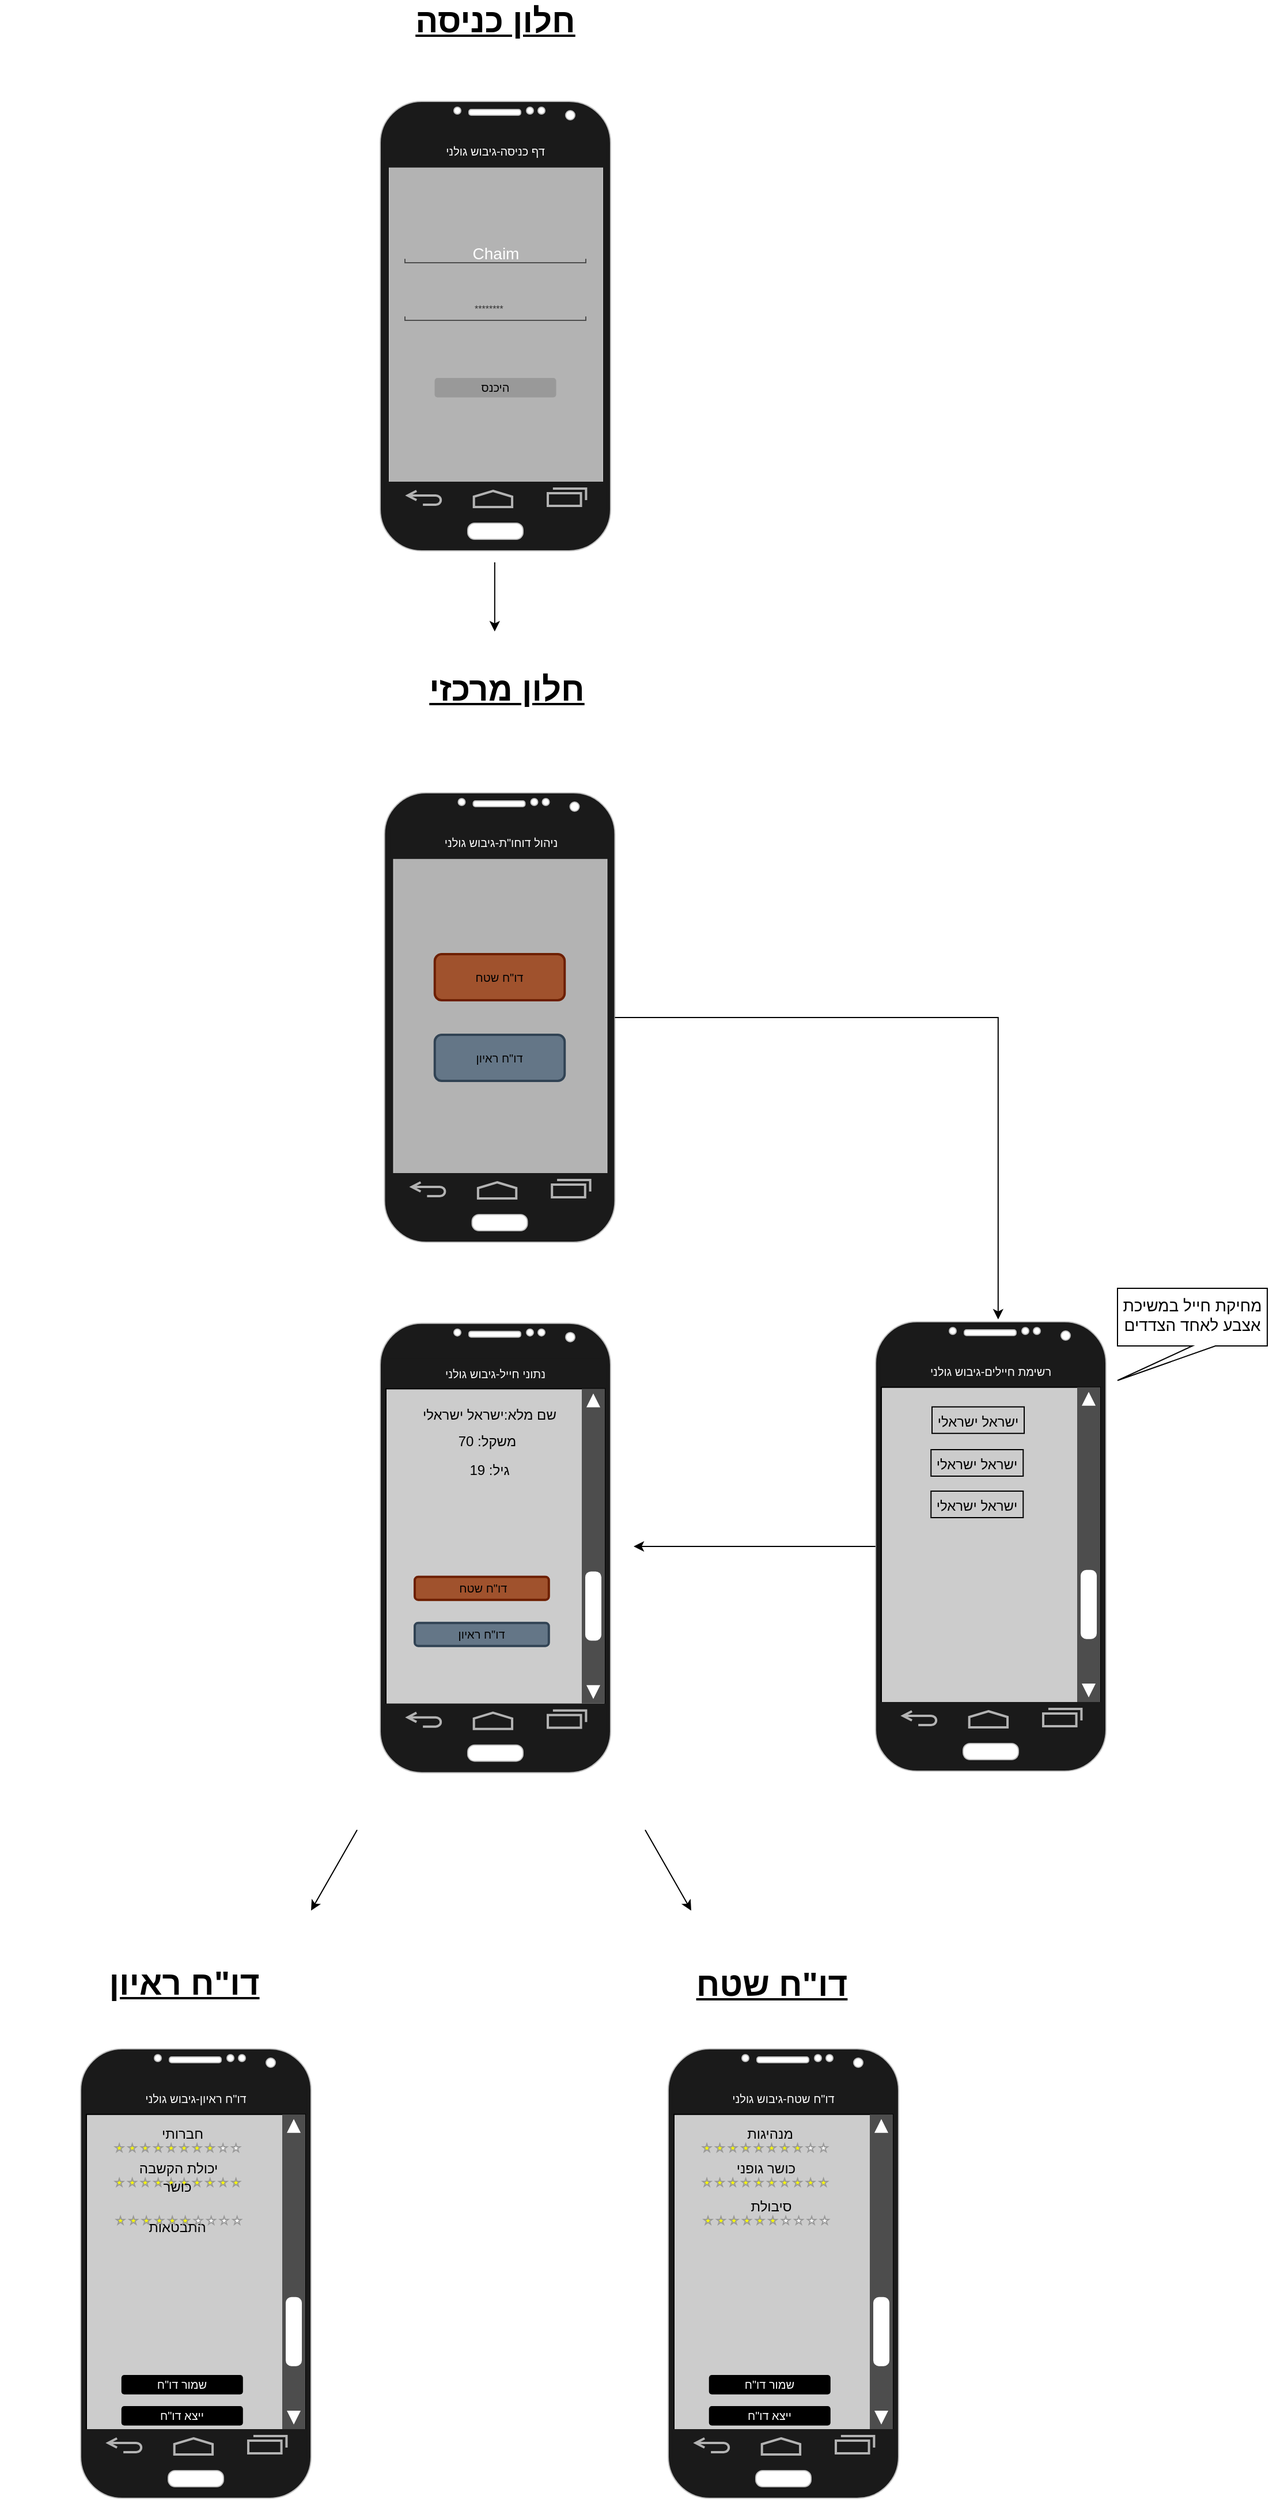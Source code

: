 <mxfile version="13.8.0" type="github">
  <diagram id="GwU3gwyOJ-P_wgo4JuNJ" name="Page-1">
    <mxGraphModel dx="813" dy="470" grid="1" gridSize="10" guides="1" tooltips="1" connect="1" arrows="1" fold="1" page="1" pageScale="1" pageWidth="827" pageHeight="1169" math="0" shadow="0">
      <root>
        <mxCell id="0" />
        <mxCell id="1" parent="0" />
        <mxCell id="_XJdXQDjK6ybq_Vrd5E6-2" value="חלון כניסה" style="text;html=1;strokeColor=none;fillColor=none;align=center;verticalAlign=middle;whiteSpace=wrap;rounded=0;fontSize=29;fontStyle=5" parent="1" vertex="1">
          <mxGeometry x="280" y="30" width="320" height="20" as="geometry" />
        </mxCell>
        <mxCell id="_XJdXQDjK6ybq_Vrd5E6-8" value="" style="group;" parent="1" vertex="1" connectable="0">
          <mxGeometry x="340" y="110" width="200" height="390" as="geometry" />
        </mxCell>
        <mxCell id="_XJdXQDjK6ybq_Vrd5E6-51" value="" style="rounded=0;whiteSpace=wrap;html=1;strokeColor=#000000;fontSize=29;fontColor=#CCCCCC;fillColor=#B3B3B3;" parent="_XJdXQDjK6ybq_Vrd5E6-8" vertex="1">
          <mxGeometry x="3.9" y="50" width="190" height="280.88" as="geometry" />
        </mxCell>
        <mxCell id="_XJdXQDjK6ybq_Vrd5E6-1" value="" style="verticalLabelPosition=bottom;verticalAlign=top;html=1;shadow=0;dashed=0;strokeWidth=1;shape=mxgraph.android.phone2;strokeColor=#c0c0c0;fillColor=#1A1A1A;" parent="_XJdXQDjK6ybq_Vrd5E6-8" vertex="1">
          <mxGeometry width="200" height="390" as="geometry" />
        </mxCell>
        <mxCell id="_XJdXQDjK6ybq_Vrd5E6-3" value="&lt;font color=&quot;#000000&quot;&gt;היכנס&lt;/font&gt;" style="rounded=1;html=1;shadow=0;dashed=0;whiteSpace=wrap;fontSize=10;fillColor=#999999;align=center;strokeWidth=2;fontColor=#CCCCCC;strokeColor=none;" parent="_XJdXQDjK6ybq_Vrd5E6-8" vertex="1">
          <mxGeometry x="47.25" y="240" width="105.5" height="16.88" as="geometry" />
        </mxCell>
        <mxCell id="_XJdXQDjK6ybq_Vrd5E6-6" value="&lt;span style=&quot;font-size: 14px&quot;&gt;Chaim&lt;/span&gt;" style="strokeWidth=1;html=1;shadow=0;dashed=0;shape=mxgraph.android.textfield;align=center;strokeColor=#4D4D4D;pointerEvents=1;fillColor=#1A1A1A;fontSize=29;labelPosition=center;verticalLabelPosition=middle;verticalAlign=middle;horizontal=1;spacing=2;spacingLeft=-1;spacingBottom=6;fontColor=#FFFFFF;" parent="_XJdXQDjK6ybq_Vrd5E6-8" vertex="1">
          <mxGeometry x="21.5" y="120" width="157" height="20" as="geometry" />
        </mxCell>
        <mxCell id="_XJdXQDjK6ybq_Vrd5E6-7" value="&lt;font style=&quot;font-size: 14px&quot;&gt;&lt;br&gt;&lt;/font&gt;" style="strokeWidth=1;html=1;shadow=0;dashed=0;shape=mxgraph.android.textfield;align=center;strokeColor=#4D4D4D;pointerEvents=1;fillColor=#1A1A1A;fontSize=29;labelPosition=center;verticalLabelPosition=middle;verticalAlign=middle;horizontal=1;spacing=2;spacingLeft=-1;spacingBottom=6;fontColor=#FFFFFF;" parent="_XJdXQDjK6ybq_Vrd5E6-8" vertex="1">
          <mxGeometry x="21.5" y="170" width="157" height="20" as="geometry" />
        </mxCell>
        <mxCell id="_XJdXQDjK6ybq_Vrd5E6-22" value="דף כניסה-גיבוש גולני" style="whiteSpace=wrap;html=1;shadow=0;dashed=0;fontSize=10;align=center;fillColor=#1A1A1A;strokeColor=#1A1A1A;fontColor=#FFFFFF;" parent="_XJdXQDjK6ybq_Vrd5E6-8" vertex="1">
          <mxGeometry x="3.9" y="30" width="192.2" height="26.88" as="geometry" />
        </mxCell>
        <mxCell id="_XJdXQDjK6ybq_Vrd5E6-24" value="" style="verticalLabelPosition=bottom;verticalAlign=top;html=1;shadow=0;dashed=0;strokeWidth=2;shape=mxgraph.android.navigation_bar_1;fillColor=#1A1A1A;fontSize=29;strokeColor=#B3B3B3;" parent="_XJdXQDjK6ybq_Vrd5E6-8" vertex="1">
          <mxGeometry x="3.9" y="330" width="192.5" height="30" as="geometry" />
        </mxCell>
        <mxCell id="0CA6CwU94SbijW8DZjsA-110" value="********" style="strokeWidth=1;html=1;shadow=0;dashed=0;shape=mxgraph.ios.iTextInput;align=left;buttonText=;fontSize=8;labelBackgroundColor=none;sketch=0;fontColor=#333333;fillColor=none;strokeColor=none;" parent="_XJdXQDjK6ybq_Vrd5E6-8" vertex="1">
          <mxGeometry x="80" y="172.5" width="50" height="15" as="geometry" />
        </mxCell>
        <mxCell id="_XJdXQDjK6ybq_Vrd5E6-14" value="חלון מרכזי" style="text;html=1;strokeColor=none;fillColor=none;align=center;verticalAlign=middle;whiteSpace=wrap;rounded=0;fontSize=29;fontStyle=5" parent="1" vertex="1">
          <mxGeometry x="290" y="610" width="320" height="20" as="geometry" />
        </mxCell>
        <mxCell id="_XJdXQDjK6ybq_Vrd5E6-27" value="" style="endArrow=classic;html=1;fontSize=29;fontColor=#CCCCCC;" parent="1" edge="1">
          <mxGeometry width="50" height="50" relative="1" as="geometry">
            <mxPoint x="439.41" y="510" as="sourcePoint" />
            <mxPoint x="439.41" y="570" as="targetPoint" />
          </mxGeometry>
        </mxCell>
        <mxCell id="_XJdXQDjK6ybq_Vrd5E6-47" value="דו&quot;ח שטח" style="text;html=1;strokeColor=none;fillColor=none;align=center;verticalAlign=middle;whiteSpace=wrap;rounded=0;fontSize=29;fontStyle=5" parent="1" vertex="1">
          <mxGeometry x="520" y="1734" width="320" height="20" as="geometry" />
        </mxCell>
        <mxCell id="_XJdXQDjK6ybq_Vrd5E6-48" value="דו&quot;ח ראיון" style="text;html=1;strokeColor=none;fillColor=none;align=center;verticalAlign=middle;whiteSpace=wrap;rounded=0;fontSize=29;fontStyle=5" parent="1" vertex="1">
          <mxGeometry x="10" y="1733" width="320" height="20" as="geometry" />
        </mxCell>
        <mxCell id="_XJdXQDjK6ybq_Vrd5E6-50" value="" style="endArrow=classic;html=1;fontSize=29;fontColor=#CCCCCC;" parent="1" edge="1">
          <mxGeometry width="50" height="50" relative="1" as="geometry">
            <mxPoint x="320" y="1610" as="sourcePoint" />
            <mxPoint x="280" y="1680" as="targetPoint" />
          </mxGeometry>
        </mxCell>
        <mxCell id="_XJdXQDjK6ybq_Vrd5E6-9" value="" style="group" parent="1" vertex="1" connectable="0">
          <mxGeometry x="343.75" y="710" width="200" height="390" as="geometry" />
        </mxCell>
        <mxCell id="_XJdXQDjK6ybq_Vrd5E6-52" value="" style="rounded=0;whiteSpace=wrap;html=1;strokeColor=#000000;fontSize=29;fontColor=#CCCCCC;fillColor=#B3B3B3;" parent="_XJdXQDjK6ybq_Vrd5E6-9" vertex="1">
          <mxGeometry x="5" y="54.56" width="190" height="280.88" as="geometry" />
        </mxCell>
        <mxCell id="_XJdXQDjK6ybq_Vrd5E6-29" value="" style="group" parent="_XJdXQDjK6ybq_Vrd5E6-9" vertex="1" connectable="0">
          <mxGeometry width="200" height="390" as="geometry" />
        </mxCell>
        <mxCell id="_XJdXQDjK6ybq_Vrd5E6-31" value="" style="group" parent="_XJdXQDjK6ybq_Vrd5E6-29" vertex="1" connectable="0">
          <mxGeometry width="200" height="390" as="geometry" />
        </mxCell>
        <mxCell id="_XJdXQDjK6ybq_Vrd5E6-10" value="" style="verticalLabelPosition=bottom;verticalAlign=top;html=1;shadow=0;dashed=0;strokeWidth=1;shape=mxgraph.android.phone2;strokeColor=#c0c0c0;fillColor=#1A1A1A;" parent="_XJdXQDjK6ybq_Vrd5E6-31" vertex="1">
          <mxGeometry width="200" height="390" as="geometry" />
        </mxCell>
        <mxCell id="_XJdXQDjK6ybq_Vrd5E6-28" value="ניהול דוחו&quot;ת-גיבוש גולני" style="whiteSpace=wrap;html=1;shadow=0;dashed=0;fontSize=10;align=center;fillColor=#1A1A1A;strokeColor=#1A1A1A;fontColor=#FFFFFF;" parent="_XJdXQDjK6ybq_Vrd5E6-31" vertex="1">
          <mxGeometry x="4.8" y="30" width="192.2" height="26.88" as="geometry" />
        </mxCell>
        <mxCell id="_XJdXQDjK6ybq_Vrd5E6-23" value="" style="verticalLabelPosition=bottom;verticalAlign=top;html=1;shadow=0;dashed=0;strokeWidth=2;shape=mxgraph.android.navigation_bar_1;fillColor=#1A1A1A;fontSize=29;strokeColor=#B3B3B3;" parent="_XJdXQDjK6ybq_Vrd5E6-31" vertex="1">
          <mxGeometry x="3.75" y="330" width="192.5" height="30" as="geometry" />
        </mxCell>
        <mxCell id="_XJdXQDjK6ybq_Vrd5E6-21" value="&lt;font color=&quot;#000000&quot;&gt;דו&quot;ח ראיון&lt;br&gt;&lt;/font&gt;" style="rounded=1;html=1;shadow=0;dashed=0;whiteSpace=wrap;fontSize=10;fillColor=#647687;align=center;strokeWidth=2;fontColor=#ffffff;strokeColor=#314354;" parent="_XJdXQDjK6ybq_Vrd5E6-9" vertex="1">
          <mxGeometry x="43.62" y="210" width="112.75" height="40" as="geometry" />
        </mxCell>
        <mxCell id="_XJdXQDjK6ybq_Vrd5E6-11" value="&lt;font color=&quot;#000000&quot;&gt;דו&quot;ח שטח&lt;/font&gt;" style="rounded=1;html=1;shadow=0;dashed=0;whiteSpace=wrap;fontSize=10;fillColor=#a0522d;align=center;strokeWidth=2;fontColor=#ffffff;strokeColor=#6D1F00;" parent="_XJdXQDjK6ybq_Vrd5E6-9" vertex="1">
          <mxGeometry x="43.62" y="140" width="112.75" height="40" as="geometry" />
        </mxCell>
        <mxCell id="0CA6CwU94SbijW8DZjsA-14" value="" style="group" parent="1" vertex="1" connectable="0">
          <mxGeometry x="590" y="1800" width="200" height="390" as="geometry" />
        </mxCell>
        <mxCell id="_XJdXQDjK6ybq_Vrd5E6-32" value="" style="group;" parent="0CA6CwU94SbijW8DZjsA-14" vertex="1" connectable="0">
          <mxGeometry width="200" height="390" as="geometry" />
        </mxCell>
        <mxCell id="_XJdXQDjK6ybq_Vrd5E6-33" value="" style="verticalLabelPosition=bottom;verticalAlign=top;html=1;shadow=0;dashed=0;strokeWidth=1;shape=mxgraph.android.phone2;strokeColor=#c0c0c0;fillColor=#1A1A1A;" parent="_XJdXQDjK6ybq_Vrd5E6-32" vertex="1">
          <mxGeometry width="200" height="390" as="geometry" />
        </mxCell>
        <mxCell id="_XJdXQDjK6ybq_Vrd5E6-37" value="דו&quot;ח שטח-גיבוש גולני" style="whiteSpace=wrap;html=1;shadow=0;dashed=0;fontSize=10;align=center;fillColor=#1A1A1A;strokeColor=#1A1A1A;fontColor=#FFFFFF;" parent="_XJdXQDjK6ybq_Vrd5E6-32" vertex="1">
          <mxGeometry x="3.9" y="30" width="192.2" height="26.88" as="geometry" />
        </mxCell>
        <mxCell id="_XJdXQDjK6ybq_Vrd5E6-53" value="" style="rounded=0;whiteSpace=wrap;html=1;strokeColor=#000000;fontSize=29;fontColor=#CCCCCC;labelBackgroundColor=none;fillColor=#CCCCCC;" parent="_XJdXQDjK6ybq_Vrd5E6-32" vertex="1">
          <mxGeometry x="5" y="56.88" width="190" height="280.88" as="geometry" />
        </mxCell>
        <mxCell id="_XJdXQDjK6ybq_Vrd5E6-34" value="&lt;font&gt;שמור דו&quot;ח&lt;br&gt;&lt;/font&gt;" style="rounded=1;html=1;shadow=0;dashed=0;whiteSpace=wrap;fontSize=10;align=center;strokeWidth=2;strokeColor=none;fillColor=#000000;fontColor=#FFFFFF;" parent="_XJdXQDjK6ybq_Vrd5E6-32" vertex="1">
          <mxGeometry x="35.38" y="283" width="105.5" height="16.88" as="geometry" />
        </mxCell>
        <mxCell id="_XJdXQDjK6ybq_Vrd5E6-38" value="" style="verticalLabelPosition=bottom;verticalAlign=top;html=1;shadow=0;dashed=0;strokeWidth=2;shape=mxgraph.android.navigation_bar_1;fillColor=#1A1A1A;fontSize=29;strokeColor=#B3B3B3;" parent="_XJdXQDjK6ybq_Vrd5E6-32" vertex="1">
          <mxGeometry x="3.9" y="330" width="192.5" height="30" as="geometry" />
        </mxCell>
        <mxCell id="0CA6CwU94SbijW8DZjsA-3" value="" style="verticalLabelPosition=bottom;shadow=0;dashed=0;align=center;html=1;verticalAlign=top;strokeWidth=1;shape=mxgraph.mockup.navigation.scrollBar;barPos=20;fillColor2=#FFFFFF;strokeColor2=none;direction=north;labelBackgroundColor=none;gradientColor=none;fontSize=29;fontColor=#CCCCCC;fillColor=#4D4D4D;connectable=1;allowArrows=1;recursiveResize=1;strokeColor=none;" parent="_XJdXQDjK6ybq_Vrd5E6-32" vertex="1">
          <mxGeometry x="175" y="56.88" width="30" height="273.12" as="geometry" />
        </mxCell>
        <mxCell id="0CA6CwU94SbijW8DZjsA-2" value="" style="group;rotation=0;align=center;labelPosition=center;verticalLabelPosition=middle;verticalAlign=middle;" parent="_XJdXQDjK6ybq_Vrd5E6-32" vertex="1" connectable="0">
          <mxGeometry x="10" y="60" width="156.25" height="30" as="geometry" />
        </mxCell>
        <mxCell id="_XJdXQDjK6ybq_Vrd5E6-56" value="&lt;font style=&quot;font-size: 12px&quot; color=&quot;#000000&quot;&gt;מנהיגות&lt;/font&gt;" style="text;html=1;strokeColor=none;fillColor=none;align=center;verticalAlign=middle;whiteSpace=wrap;rounded=0;fontSize=29;fontColor=#CCCCCC;rotation=0;" parent="0CA6CwU94SbijW8DZjsA-2" vertex="1">
          <mxGeometry x="58.594" width="39.062" height="15" as="geometry" />
        </mxCell>
        <mxCell id="0CA6CwU94SbijW8DZjsA-1" value="" style="verticalLabelPosition=bottom;shadow=0;dashed=0;align=center;html=1;verticalAlign=top;strokeWidth=1;shape=mxgraph.mockup.misc.rating;strokeColor=#999999;emptyFillColor=#ffffff;grade=8;ratingScale=10;ratingStyle=star;labelBackgroundColor=none;fontSize=29;fontColor=#CCCCCC;fillColor=#FFFF00;rotation=0;" parent="0CA6CwU94SbijW8DZjsA-2" vertex="1">
          <mxGeometry x="20" y="22.5" width="156.25" height="7.5" as="geometry" />
        </mxCell>
        <mxCell id="0CA6CwU94SbijW8DZjsA-4" value="" style="group;rotation=0;align=center;labelPosition=center;verticalLabelPosition=middle;verticalAlign=middle;" parent="_XJdXQDjK6ybq_Vrd5E6-32" vertex="1" connectable="0">
          <mxGeometry x="10" y="90" width="156.25" height="30" as="geometry" />
        </mxCell>
        <mxCell id="0CA6CwU94SbijW8DZjsA-6" value="" style="verticalLabelPosition=bottom;shadow=0;dashed=0;align=center;html=1;verticalAlign=top;strokeWidth=1;shape=mxgraph.mockup.misc.rating;strokeColor=#999999;emptyFillColor=#ffffff;grade=10;ratingScale=10;ratingStyle=star;labelBackgroundColor=none;fontSize=29;fontColor=#CCCCCC;fillColor=#FFFF00;rotation=0;" parent="0CA6CwU94SbijW8DZjsA-4" vertex="1">
          <mxGeometry x="20" y="22.5" width="156.25" height="7.5" as="geometry" />
        </mxCell>
        <mxCell id="0CA6CwU94SbijW8DZjsA-5" value="&lt;font color=&quot;#000000&quot;&gt;&lt;span style=&quot;font-size: 12px ; line-height: 60%&quot;&gt;כושר גופני&lt;/span&gt;&lt;/font&gt;" style="text;html=1;strokeColor=none;fillColor=none;align=center;verticalAlign=middle;whiteSpace=wrap;rounded=0;fontSize=29;fontColor=#CCCCCC;rotation=0;" parent="_XJdXQDjK6ybq_Vrd5E6-32" vertex="1">
          <mxGeometry x="46.25" y="90" width="77.66" height="15" as="geometry" />
        </mxCell>
        <mxCell id="0CA6CwU94SbijW8DZjsA-13" value="" style="shape=image;html=1;verticalAlign=top;verticalLabelPosition=bottom;labelBackgroundColor=#ffffff;imageAspect=0;aspect=fixed;image=https://cdn4.iconfinder.com/data/icons/basic-ui-2-line/32/dots-dotted-option-menu-bullet-128.png;strokeColor=#000000;fillColor=#4D4D4D;gradientColor=none;fontSize=29;fontColor=#CCCCCC;align=center;sketch=0;" parent="_XJdXQDjK6ybq_Vrd5E6-32" vertex="1">
          <mxGeometry x="40.35" y="170" width="95.56" height="95.56" as="geometry" />
        </mxCell>
        <mxCell id="_yhOwiFEZcqqSqBclabc-3" value="&lt;font&gt;ייצא דו&quot;ח&lt;br&gt;&lt;/font&gt;" style="rounded=1;html=1;shadow=0;dashed=0;whiteSpace=wrap;fontSize=10;align=center;strokeWidth=2;strokeColor=none;fillColor=#000000;fontColor=#FFFFFF;" vertex="1" parent="_XJdXQDjK6ybq_Vrd5E6-32">
          <mxGeometry x="35.38" y="310" width="105.5" height="16.88" as="geometry" />
        </mxCell>
        <mxCell id="0CA6CwU94SbijW8DZjsA-10" value="" style="group;rotation=0;align=center;labelPosition=center;verticalLabelPosition=middle;verticalAlign=middle;" parent="0CA6CwU94SbijW8DZjsA-14" vertex="1" connectable="0">
          <mxGeometry x="11" y="123" width="156.25" height="30" as="geometry" />
        </mxCell>
        <mxCell id="0CA6CwU94SbijW8DZjsA-11" value="&lt;font color=&quot;#000000&quot;&gt;&lt;span style=&quot;font-size: 12px&quot;&gt;סיבולת&lt;/span&gt;&lt;/font&gt;" style="text;html=1;strokeColor=none;fillColor=none;align=center;verticalAlign=middle;whiteSpace=wrap;rounded=0;fontSize=29;fontColor=#CCCCCC;rotation=0;" parent="0CA6CwU94SbijW8DZjsA-10" vertex="1">
          <mxGeometry x="58.594" width="39.062" height="15" as="geometry" />
        </mxCell>
        <mxCell id="0CA6CwU94SbijW8DZjsA-12" value="" style="verticalLabelPosition=bottom;shadow=0;dashed=0;align=center;html=1;verticalAlign=top;strokeWidth=1;shape=mxgraph.mockup.misc.rating;strokeColor=#999999;emptyFillColor=#ffffff;grade=6;ratingScale=10;ratingStyle=star;labelBackgroundColor=none;fontSize=29;fontColor=#CCCCCC;fillColor=#FFFF00;rotation=0;" parent="0CA6CwU94SbijW8DZjsA-10" vertex="1">
          <mxGeometry x="20" y="22.5" width="156.25" height="7.5" as="geometry" />
        </mxCell>
        <mxCell id="0CA6CwU94SbijW8DZjsA-15" value="" style="group" parent="1" vertex="1" connectable="0">
          <mxGeometry x="80" y="1800" width="200" height="390" as="geometry" />
        </mxCell>
        <mxCell id="0CA6CwU94SbijW8DZjsA-16" value="" style="group;" parent="0CA6CwU94SbijW8DZjsA-15" vertex="1" connectable="0">
          <mxGeometry width="200" height="390" as="geometry" />
        </mxCell>
        <mxCell id="0CA6CwU94SbijW8DZjsA-17" value="" style="verticalLabelPosition=bottom;verticalAlign=top;html=1;shadow=0;dashed=0;strokeWidth=1;shape=mxgraph.android.phone2;strokeColor=#c0c0c0;fillColor=#1A1A1A;" parent="0CA6CwU94SbijW8DZjsA-16" vertex="1">
          <mxGeometry width="200" height="390" as="geometry" />
        </mxCell>
        <mxCell id="0CA6CwU94SbijW8DZjsA-18" value="דו&quot;ח ראיון-גיבוש גולני" style="whiteSpace=wrap;html=1;shadow=0;dashed=0;fontSize=10;align=center;fillColor=#1A1A1A;strokeColor=#1A1A1A;fontColor=#FFFFFF;" parent="0CA6CwU94SbijW8DZjsA-16" vertex="1">
          <mxGeometry x="3.9" y="30" width="192.2" height="26.88" as="geometry" />
        </mxCell>
        <mxCell id="0CA6CwU94SbijW8DZjsA-19" value="" style="rounded=0;whiteSpace=wrap;html=1;strokeColor=#000000;fontSize=29;fontColor=#CCCCCC;labelBackgroundColor=none;fillColor=#CCCCCC;" parent="0CA6CwU94SbijW8DZjsA-16" vertex="1">
          <mxGeometry x="5" y="56.88" width="190" height="280.88" as="geometry" />
        </mxCell>
        <mxCell id="0CA6CwU94SbijW8DZjsA-20" value="&lt;font&gt;שמור דו&quot;ח&lt;br&gt;&lt;/font&gt;" style="rounded=1;html=1;shadow=0;dashed=0;whiteSpace=wrap;fontSize=10;align=center;strokeWidth=2;strokeColor=none;fillColor=#000000;fontColor=#FFFFFF;" parent="0CA6CwU94SbijW8DZjsA-16" vertex="1">
          <mxGeometry x="35.38" y="283" width="105.5" height="16.88" as="geometry" />
        </mxCell>
        <mxCell id="0CA6CwU94SbijW8DZjsA-21" value="" style="verticalLabelPosition=bottom;verticalAlign=top;html=1;shadow=0;dashed=0;strokeWidth=2;shape=mxgraph.android.navigation_bar_1;fillColor=#1A1A1A;fontSize=29;strokeColor=#B3B3B3;" parent="0CA6CwU94SbijW8DZjsA-16" vertex="1">
          <mxGeometry x="3.9" y="330" width="192.5" height="30" as="geometry" />
        </mxCell>
        <mxCell id="0CA6CwU94SbijW8DZjsA-22" value="" style="verticalLabelPosition=bottom;shadow=0;dashed=0;align=center;html=1;verticalAlign=top;strokeWidth=1;shape=mxgraph.mockup.navigation.scrollBar;barPos=20;fillColor2=#FFFFFF;strokeColor2=none;direction=north;labelBackgroundColor=none;gradientColor=none;fontSize=29;fontColor=#CCCCCC;fillColor=#4D4D4D;connectable=1;allowArrows=1;recursiveResize=1;strokeColor=none;" parent="0CA6CwU94SbijW8DZjsA-16" vertex="1">
          <mxGeometry x="175" y="56.88" width="30" height="273.12" as="geometry" />
        </mxCell>
        <mxCell id="0CA6CwU94SbijW8DZjsA-23" value="" style="group;rotation=0;align=center;labelPosition=center;verticalLabelPosition=middle;verticalAlign=middle;" parent="0CA6CwU94SbijW8DZjsA-16" vertex="1" connectable="0">
          <mxGeometry x="10" y="60" width="156.25" height="30" as="geometry" />
        </mxCell>
        <mxCell id="0CA6CwU94SbijW8DZjsA-24" value="&lt;font style=&quot;font-size: 12px&quot; color=&quot;#000000&quot;&gt;חברותי&lt;/font&gt;" style="text;html=1;strokeColor=none;fillColor=none;align=center;verticalAlign=middle;whiteSpace=wrap;rounded=0;fontSize=29;fontColor=#CCCCCC;rotation=0;" parent="0CA6CwU94SbijW8DZjsA-23" vertex="1">
          <mxGeometry x="58.594" width="39.062" height="15" as="geometry" />
        </mxCell>
        <mxCell id="0CA6CwU94SbijW8DZjsA-25" value="" style="verticalLabelPosition=bottom;shadow=0;dashed=0;align=center;html=1;verticalAlign=top;strokeWidth=1;shape=mxgraph.mockup.misc.rating;strokeColor=#999999;emptyFillColor=#ffffff;grade=8;ratingScale=10;ratingStyle=star;labelBackgroundColor=none;fontSize=29;fontColor=#CCCCCC;fillColor=#FFFF00;rotation=0;" parent="0CA6CwU94SbijW8DZjsA-23" vertex="1">
          <mxGeometry x="20" y="22.5" width="156.25" height="7.5" as="geometry" />
        </mxCell>
        <mxCell id="0CA6CwU94SbijW8DZjsA-26" value="" style="group;rotation=0;align=center;labelPosition=center;verticalLabelPosition=middle;verticalAlign=middle;" parent="0CA6CwU94SbijW8DZjsA-16" vertex="1" connectable="0">
          <mxGeometry x="10" y="90" width="156.25" height="30" as="geometry" />
        </mxCell>
        <mxCell id="0CA6CwU94SbijW8DZjsA-27" value="" style="verticalLabelPosition=bottom;shadow=0;dashed=0;align=center;html=1;verticalAlign=top;strokeWidth=1;shape=mxgraph.mockup.misc.rating;strokeColor=#999999;emptyFillColor=#ffffff;grade=10;ratingScale=10;ratingStyle=star;labelBackgroundColor=none;fontSize=29;fontColor=#CCCCCC;fillColor=#FFFF00;rotation=0;" parent="0CA6CwU94SbijW8DZjsA-26" vertex="1">
          <mxGeometry x="20" y="22.5" width="156.25" height="7.5" as="geometry" />
        </mxCell>
        <mxCell id="0CA6CwU94SbijW8DZjsA-28" value="&lt;font color=&quot;#000000&quot;&gt;&lt;span style=&quot;font-size: 12px ; line-height: 60%&quot;&gt;יכולת הקשבה&lt;/span&gt;&lt;/font&gt;" style="text;html=1;strokeColor=none;fillColor=none;align=center;verticalAlign=middle;whiteSpace=wrap;rounded=0;fontSize=29;fontColor=#CCCCCC;rotation=0;" parent="0CA6CwU94SbijW8DZjsA-16" vertex="1">
          <mxGeometry x="46.25" y="90" width="77.66" height="15" as="geometry" />
        </mxCell>
        <mxCell id="0CA6CwU94SbijW8DZjsA-29" value="" style="shape=image;html=1;verticalAlign=top;verticalLabelPosition=bottom;labelBackgroundColor=#ffffff;imageAspect=0;aspect=fixed;image=https://cdn4.iconfinder.com/data/icons/basic-ui-2-line/32/dots-dotted-option-menu-bullet-128.png;strokeColor=#000000;fillColor=#4D4D4D;gradientColor=none;fontSize=29;fontColor=#CCCCCC;align=center;sketch=0;" parent="0CA6CwU94SbijW8DZjsA-16" vertex="1">
          <mxGeometry x="40.35" y="170" width="95.56" height="95.56" as="geometry" />
        </mxCell>
        <mxCell id="_yhOwiFEZcqqSqBclabc-4" value="&lt;font&gt;ייצא דו&quot;ח&lt;br&gt;&lt;/font&gt;" style="rounded=1;html=1;shadow=0;dashed=0;whiteSpace=wrap;fontSize=10;align=center;strokeWidth=2;strokeColor=none;fillColor=#000000;fontColor=#FFFFFF;" vertex="1" parent="0CA6CwU94SbijW8DZjsA-16">
          <mxGeometry x="35.38" y="310" width="105.5" height="16.88" as="geometry" />
        </mxCell>
        <mxCell id="0CA6CwU94SbijW8DZjsA-30" value="" style="group;rotation=0;align=center;labelPosition=center;verticalLabelPosition=middle;verticalAlign=middle;" parent="0CA6CwU94SbijW8DZjsA-15" vertex="1" connectable="0">
          <mxGeometry x="11" y="123" width="156.25" height="30" as="geometry" />
        </mxCell>
        <mxCell id="0CA6CwU94SbijW8DZjsA-31" value="&lt;font color=&quot;#000000&quot;&gt;&lt;span style=&quot;font-size: 12px&quot;&gt;כושר התבטאות&lt;/span&gt;&lt;/font&gt;" style="text;html=1;strokeColor=none;fillColor=none;align=center;verticalAlign=middle;whiteSpace=wrap;rounded=0;fontSize=29;fontColor=#CCCCCC;rotation=0;" parent="0CA6CwU94SbijW8DZjsA-30" vertex="1">
          <mxGeometry x="34" width="77.66" height="15" as="geometry" />
        </mxCell>
        <mxCell id="0CA6CwU94SbijW8DZjsA-32" value="" style="verticalLabelPosition=bottom;shadow=0;dashed=0;align=center;html=1;verticalAlign=top;strokeWidth=1;shape=mxgraph.mockup.misc.rating;strokeColor=#999999;emptyFillColor=#ffffff;grade=6;ratingScale=10;ratingStyle=star;labelBackgroundColor=none;fontSize=29;fontColor=#CCCCCC;fillColor=#FFFF00;rotation=0;" parent="0CA6CwU94SbijW8DZjsA-30" vertex="1">
          <mxGeometry x="20" y="22.5" width="156.25" height="7.5" as="geometry" />
        </mxCell>
        <mxCell id="0CA6CwU94SbijW8DZjsA-51" value="" style="endArrow=classic;html=1;fontSize=29;fontColor=#CCCCCC;" parent="1" edge="1">
          <mxGeometry width="50" height="50" relative="1" as="geometry">
            <mxPoint x="570" y="1610" as="sourcePoint" />
            <mxPoint x="610" y="1680" as="targetPoint" />
          </mxGeometry>
        </mxCell>
        <mxCell id="0CA6CwU94SbijW8DZjsA-87" value="" style="group" parent="1" vertex="1" connectable="0">
          <mxGeometry x="340" y="1170.32" width="200" height="390" as="geometry" />
        </mxCell>
        <mxCell id="0CA6CwU94SbijW8DZjsA-75" value="" style="group" parent="0CA6CwU94SbijW8DZjsA-87" vertex="1" connectable="0">
          <mxGeometry width="200" height="390" as="geometry" />
        </mxCell>
        <mxCell id="0CA6CwU94SbijW8DZjsA-76" value="" style="group;" parent="0CA6CwU94SbijW8DZjsA-75" vertex="1" connectable="0">
          <mxGeometry width="200" height="390" as="geometry" />
        </mxCell>
        <mxCell id="0CA6CwU94SbijW8DZjsA-77" value="" style="verticalLabelPosition=bottom;verticalAlign=top;html=1;shadow=0;dashed=0;strokeWidth=1;shape=mxgraph.android.phone2;strokeColor=#c0c0c0;fillColor=#1A1A1A;" parent="0CA6CwU94SbijW8DZjsA-76" vertex="1">
          <mxGeometry width="200" height="390" as="geometry" />
        </mxCell>
        <mxCell id="0CA6CwU94SbijW8DZjsA-78" value="נתוני חייל-גיבוש גולני" style="whiteSpace=wrap;html=1;shadow=0;dashed=0;fontSize=10;align=center;fillColor=#1A1A1A;strokeColor=#1A1A1A;fontColor=#FFFFFF;" parent="0CA6CwU94SbijW8DZjsA-76" vertex="1">
          <mxGeometry x="3.9" y="30" width="192.2" height="26.88" as="geometry" />
        </mxCell>
        <mxCell id="0CA6CwU94SbijW8DZjsA-79" value="" style="rounded=0;whiteSpace=wrap;html=1;strokeColor=#000000;fontSize=29;fontColor=#CCCCCC;labelBackgroundColor=none;fillColor=#CCCCCC;" parent="0CA6CwU94SbijW8DZjsA-76" vertex="1">
          <mxGeometry x="5" y="56.88" width="190" height="280.88" as="geometry" />
        </mxCell>
        <mxCell id="0CA6CwU94SbijW8DZjsA-80" value="" style="verticalLabelPosition=bottom;verticalAlign=top;html=1;shadow=0;dashed=0;strokeWidth=2;shape=mxgraph.android.navigation_bar_1;fillColor=#1A1A1A;fontSize=29;strokeColor=#B3B3B3;" parent="0CA6CwU94SbijW8DZjsA-76" vertex="1">
          <mxGeometry x="3.9" y="330" width="192.5" height="30" as="geometry" />
        </mxCell>
        <mxCell id="0CA6CwU94SbijW8DZjsA-81" value="" style="verticalLabelPosition=bottom;shadow=0;dashed=0;align=center;html=1;verticalAlign=top;strokeWidth=1;shape=mxgraph.mockup.navigation.scrollBar;barPos=20;fillColor2=#FFFFFF;strokeColor2=none;direction=north;labelBackgroundColor=none;gradientColor=none;fontSize=29;fontColor=#CCCCCC;fillColor=#4D4D4D;connectable=1;allowArrows=1;recursiveResize=1;strokeColor=none;" parent="0CA6CwU94SbijW8DZjsA-76" vertex="1">
          <mxGeometry x="175" y="56.88" width="30" height="273.12" as="geometry" />
        </mxCell>
        <mxCell id="0CA6CwU94SbijW8DZjsA-82" value="" style="shape=image;html=1;verticalAlign=top;verticalLabelPosition=bottom;labelBackgroundColor=#ffffff;imageAspect=0;aspect=fixed;image=https://cdn4.iconfinder.com/data/icons/basic-ui-2-line/32/dots-dotted-option-menu-bullet-128.png;strokeColor=#000000;fillColor=#4D4D4D;gradientColor=none;fontSize=29;fontColor=#CCCCCC;align=center;sketch=0;" parent="0CA6CwU94SbijW8DZjsA-76" vertex="1">
          <mxGeometry x="72.06" y="160" width="35.91" height="35.91" as="geometry" />
        </mxCell>
        <mxCell id="0CA6CwU94SbijW8DZjsA-84" value="" style="group;rotation=0;align=center;labelPosition=center;verticalLabelPosition=middle;verticalAlign=middle;" parent="0CA6CwU94SbijW8DZjsA-76" vertex="1" connectable="0">
          <mxGeometry x="10.01" y="56.88" width="160" height="30" as="geometry" />
        </mxCell>
        <mxCell id="0CA6CwU94SbijW8DZjsA-85" value="&lt;font color=&quot;#000000&quot;&gt;&lt;span style=&quot;font-size: 12px&quot;&gt;שם מלא:ישראל ישראלי&lt;/span&gt;&lt;/font&gt;" style="text;html=1;strokeColor=none;fillColor=none;align=center;verticalAlign=middle;whiteSpace=wrap;rounded=0;fontSize=29;fontColor=#CCCCCC;rotation=0;" parent="0CA6CwU94SbijW8DZjsA-84" vertex="1">
          <mxGeometry x="10" y="9" width="150" height="15" as="geometry" />
        </mxCell>
        <mxCell id="0CA6CwU94SbijW8DZjsA-93" value="" style="group;rotation=0;align=center;labelPosition=center;verticalLabelPosition=middle;verticalAlign=middle;" parent="0CA6CwU94SbijW8DZjsA-76" vertex="1" connectable="0">
          <mxGeometry x="8.13" y="80.5" width="160" height="30" as="geometry" />
        </mxCell>
        <mxCell id="0CA6CwU94SbijW8DZjsA-94" value="&lt;font color=&quot;#000000&quot;&gt;&lt;span style=&quot;font-size: 12px&quot;&gt;משקל: 70&lt;/span&gt;&lt;/font&gt;" style="text;html=1;strokeColor=none;fillColor=none;align=center;verticalAlign=middle;whiteSpace=wrap;rounded=0;fontSize=29;fontColor=#CCCCCC;rotation=0;" parent="0CA6CwU94SbijW8DZjsA-93" vertex="1">
          <mxGeometry x="10" y="9" width="150" height="15" as="geometry" />
        </mxCell>
        <mxCell id="0CA6CwU94SbijW8DZjsA-95" value="" style="group;rotation=0;align=center;labelPosition=center;verticalLabelPosition=middle;verticalAlign=middle;" parent="0CA6CwU94SbijW8DZjsA-76" vertex="1" connectable="0">
          <mxGeometry x="10.01" y="105" width="160" height="30" as="geometry" />
        </mxCell>
        <mxCell id="0CA6CwU94SbijW8DZjsA-96" value="&lt;font color=&quot;#000000&quot;&gt;&lt;span style=&quot;font-size: 12px&quot;&gt;גיל: 19&lt;/span&gt;&lt;/font&gt;" style="text;html=1;strokeColor=none;fillColor=none;align=center;verticalAlign=middle;whiteSpace=wrap;rounded=0;fontSize=29;fontColor=#CCCCCC;rotation=0;" parent="0CA6CwU94SbijW8DZjsA-95" vertex="1">
          <mxGeometry x="10" y="9" width="150" height="15" as="geometry" />
        </mxCell>
        <mxCell id="0CA6CwU94SbijW8DZjsA-108" value="&lt;font color=&quot;#000000&quot;&gt;&amp;nbsp;דו&quot;ח שטח&lt;/font&gt;" style="rounded=1;html=1;shadow=0;dashed=0;whiteSpace=wrap;fontSize=10;fillColor=#a0522d;align=center;strokeWidth=2;fontColor=#ffffff;strokeColor=#6D1F00;" parent="0CA6CwU94SbijW8DZjsA-76" vertex="1">
          <mxGeometry x="30" y="220" width="116.39" height="20" as="geometry" />
        </mxCell>
        <mxCell id="0CA6CwU94SbijW8DZjsA-109" value="&lt;font color=&quot;#000000&quot;&gt;דו&quot;ח ראיון&lt;br&gt;&lt;/font&gt;" style="rounded=1;html=1;shadow=0;dashed=0;whiteSpace=wrap;fontSize=10;fillColor=#647687;align=center;strokeWidth=2;fontColor=#ffffff;strokeColor=#314354;" parent="0CA6CwU94SbijW8DZjsA-76" vertex="1">
          <mxGeometry x="30" y="260" width="116.39" height="20" as="geometry" />
        </mxCell>
        <mxCell id="0CA6CwU94SbijW8DZjsA-90" value="" style="group" parent="1" vertex="1" connectable="0">
          <mxGeometry x="770" y="1169" width="205" height="390" as="geometry" />
        </mxCell>
        <mxCell id="0CA6CwU94SbijW8DZjsA-52" value="" style="group" parent="0CA6CwU94SbijW8DZjsA-90" vertex="1" connectable="0">
          <mxGeometry width="205" height="390" as="geometry" />
        </mxCell>
        <mxCell id="0CA6CwU94SbijW8DZjsA-53" value="" style="group;" parent="0CA6CwU94SbijW8DZjsA-52" vertex="1" connectable="0">
          <mxGeometry width="205" height="390" as="geometry" />
        </mxCell>
        <mxCell id="0CA6CwU94SbijW8DZjsA-54" value="" style="verticalLabelPosition=bottom;verticalAlign=top;html=1;shadow=0;dashed=0;strokeWidth=1;shape=mxgraph.android.phone2;strokeColor=#c0c0c0;fillColor=#1A1A1A;" parent="0CA6CwU94SbijW8DZjsA-53" vertex="1">
          <mxGeometry width="200" height="390" as="geometry" />
        </mxCell>
        <mxCell id="0CA6CwU94SbijW8DZjsA-89" value="" style="group" parent="0CA6CwU94SbijW8DZjsA-53" vertex="1" connectable="0">
          <mxGeometry x="3.9" y="30" width="201.1" height="330" as="geometry" />
        </mxCell>
        <mxCell id="0CA6CwU94SbijW8DZjsA-88" value="" style="group" parent="0CA6CwU94SbijW8DZjsA-89" vertex="1" connectable="0">
          <mxGeometry width="201.1" height="330" as="geometry" />
        </mxCell>
        <mxCell id="0CA6CwU94SbijW8DZjsA-55" value="רשימת חיילים-גיבוש גולני" style="whiteSpace=wrap;html=1;shadow=0;dashed=0;fontSize=10;align=center;fillColor=#1A1A1A;strokeColor=#1A1A1A;fontColor=#FFFFFF;" parent="0CA6CwU94SbijW8DZjsA-88" vertex="1">
          <mxGeometry width="192.2" height="26.88" as="geometry" />
        </mxCell>
        <mxCell id="0CA6CwU94SbijW8DZjsA-56" value="" style="rounded=0;whiteSpace=wrap;html=1;strokeColor=#000000;fontSize=29;fontColor=#CCCCCC;labelBackgroundColor=none;fillColor=#CCCCCC;" parent="0CA6CwU94SbijW8DZjsA-88" vertex="1">
          <mxGeometry x="1.1" y="26.88" width="190" height="280.88" as="geometry" />
        </mxCell>
        <mxCell id="0CA6CwU94SbijW8DZjsA-58" value="" style="verticalLabelPosition=bottom;verticalAlign=top;html=1;shadow=0;dashed=0;strokeWidth=2;shape=mxgraph.android.navigation_bar_1;fillColor=#1A1A1A;fontSize=29;strokeColor=#B3B3B3;" parent="0CA6CwU94SbijW8DZjsA-88" vertex="1">
          <mxGeometry y="300" width="192.5" height="30" as="geometry" />
        </mxCell>
        <mxCell id="0CA6CwU94SbijW8DZjsA-59" value="" style="verticalLabelPosition=bottom;shadow=0;dashed=0;align=center;html=1;verticalAlign=top;strokeWidth=1;shape=mxgraph.mockup.navigation.scrollBar;barPos=20;fillColor2=#FFFFFF;strokeColor2=none;direction=north;labelBackgroundColor=none;gradientColor=none;fontSize=29;fontColor=#CCCCCC;fillColor=#4D4D4D;connectable=1;allowArrows=1;recursiveResize=1;strokeColor=none;" parent="0CA6CwU94SbijW8DZjsA-88" vertex="1">
          <mxGeometry x="171.1" y="26.88" width="30" height="273.12" as="geometry" />
        </mxCell>
        <mxCell id="0CA6CwU94SbijW8DZjsA-66" value="" style="shape=image;html=1;verticalAlign=top;verticalLabelPosition=bottom;labelBackgroundColor=#ffffff;imageAspect=0;aspect=fixed;image=https://cdn4.iconfinder.com/data/icons/basic-ui-2-line/32/dots-dotted-option-menu-bullet-128.png;strokeColor=#000000;fillColor=#4D4D4D;gradientColor=none;fontSize=29;fontColor=#CCCCCC;align=center;sketch=0;" parent="0CA6CwU94SbijW8DZjsA-88" vertex="1">
          <mxGeometry x="39.45" y="161" width="95.56" height="95.56" as="geometry" />
        </mxCell>
        <mxCell id="0CA6CwU94SbijW8DZjsA-60" value="" style="group;rotation=0;align=center;labelPosition=center;verticalLabelPosition=middle;verticalAlign=middle;" parent="0CA6CwU94SbijW8DZjsA-88" vertex="1" connectable="0">
          <mxGeometry x="6.11" y="26.88" width="162.24" height="40" as="geometry" />
        </mxCell>
        <mxCell id="0CA6CwU94SbijW8DZjsA-61" value="&lt;font color=&quot;#000000&quot;&gt;&lt;span style=&quot;font-size: 12px&quot;&gt;ישראל ישראלי&lt;/span&gt;&lt;/font&gt;" style="text;html=1;fillColor=none;align=center;verticalAlign=middle;whiteSpace=wrap;rounded=0;fontSize=29;fontColor=#CCCCCC;rotation=0;strokeColor=#000000;labelPosition=center;verticalLabelPosition=middle;spacingBottom=9;" parent="0CA6CwU94SbijW8DZjsA-60" vertex="1">
          <mxGeometry x="39" y="17" width="80" height="23" as="geometry" />
        </mxCell>
        <mxCell id="_yhOwiFEZcqqSqBclabc-1" value="&lt;font color=&quot;#000000&quot;&gt;&lt;span style=&quot;font-size: 12px&quot;&gt;ישראל ישראלי&lt;/span&gt;&lt;/font&gt;" style="text;html=1;fillColor=none;align=center;verticalAlign=middle;whiteSpace=wrap;rounded=0;fontSize=29;fontColor=#CCCCCC;rotation=0;strokeColor=#000000;labelPosition=center;verticalLabelPosition=middle;spacingBottom=9;" vertex="1" parent="0CA6CwU94SbijW8DZjsA-88">
          <mxGeometry x="44.23" y="81" width="80" height="23" as="geometry" />
        </mxCell>
        <mxCell id="_yhOwiFEZcqqSqBclabc-2" value="&lt;font color=&quot;#000000&quot;&gt;&lt;span style=&quot;font-size: 12px&quot;&gt;ישראל ישראלי&lt;/span&gt;&lt;/font&gt;" style="text;html=1;fillColor=none;align=center;verticalAlign=middle;whiteSpace=wrap;rounded=0;fontSize=29;fontColor=#CCCCCC;rotation=0;strokeColor=#000000;labelPosition=center;verticalLabelPosition=middle;spacingBottom=9;" vertex="1" parent="0CA6CwU94SbijW8DZjsA-88">
          <mxGeometry x="44.23" y="117" width="80" height="23" as="geometry" />
        </mxCell>
        <mxCell id="0CA6CwU94SbijW8DZjsA-91" style="edgeStyle=orthogonalEdgeStyle;rounded=0;orthogonalLoop=1;jettySize=auto;html=1;entryX=0.532;entryY=-0.005;entryDx=0;entryDy=0;entryPerimeter=0;fontSize=29;fontColor=#CCCCCC;" parent="1" source="_XJdXQDjK6ybq_Vrd5E6-10" target="0CA6CwU94SbijW8DZjsA-54" edge="1">
          <mxGeometry relative="1" as="geometry" />
        </mxCell>
        <mxCell id="0CA6CwU94SbijW8DZjsA-92" style="edgeStyle=orthogonalEdgeStyle;rounded=0;orthogonalLoop=1;jettySize=auto;html=1;fontSize=29;fontColor=#CCCCCC;" parent="1" source="0CA6CwU94SbijW8DZjsA-54" edge="1">
          <mxGeometry relative="1" as="geometry">
            <mxPoint x="560" y="1364" as="targetPoint" />
          </mxGeometry>
        </mxCell>
        <mxCell id="0CA6CwU94SbijW8DZjsA-114" value="&lt;font style=&quot;font-size: 14px&quot;&gt;מחיקת חייל במשיכת אצבע לאחד הצדדים&lt;/font&gt;" style="shape=callout;whiteSpace=wrap;html=1;perimeter=calloutPerimeter;labelBackgroundColor=none;sketch=0;gradientColor=none;fontSize=14;fontColor=none;align=center;position2=0;fillColor=none;verticalAlign=top;" parent="1" vertex="1">
          <mxGeometry x="980" y="1140" width="130" height="80" as="geometry" />
        </mxCell>
      </root>
    </mxGraphModel>
  </diagram>
</mxfile>

